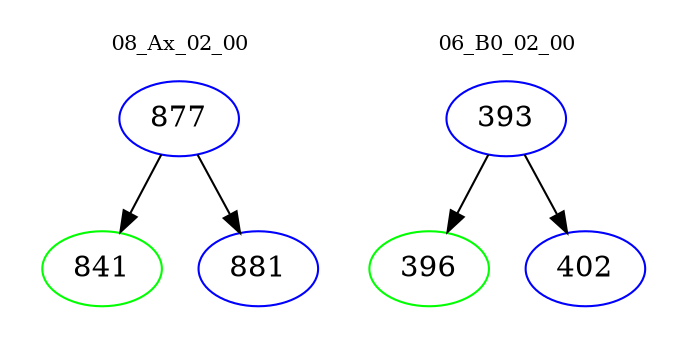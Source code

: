 digraph{
subgraph cluster_0 {
color = white
label = "08_Ax_02_00";
fontsize=10;
T0_877 [label="877", color="blue"]
T0_877 -> T0_841 [color="black"]
T0_841 [label="841", color="green"]
T0_877 -> T0_881 [color="black"]
T0_881 [label="881", color="blue"]
}
subgraph cluster_1 {
color = white
label = "06_B0_02_00";
fontsize=10;
T1_393 [label="393", color="blue"]
T1_393 -> T1_396 [color="black"]
T1_396 [label="396", color="green"]
T1_393 -> T1_402 [color="black"]
T1_402 [label="402", color="blue"]
}
}
